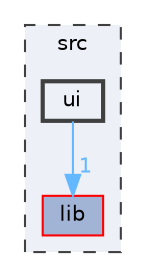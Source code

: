 digraph "C:/Users/igorc/lcom/g2/proj/src/ui"
{
 // LATEX_PDF_SIZE
  bgcolor="transparent";
  edge [fontname=Helvetica,fontsize=10,labelfontname=Helvetica,labelfontsize=10];
  node [fontname=Helvetica,fontsize=10,shape=box,height=0.2,width=0.4];
  compound=true
  subgraph clusterdir_68267d1309a1af8e8297ef4c3efbcdba {
    graph [ bgcolor="#edf0f7", pencolor="grey25", label="src", fontname=Helvetica,fontsize=10 style="filled,dashed", URL="dir_68267d1309a1af8e8297ef4c3efbcdba.html",tooltip=""]
  dir_c85d3e3c5052e9ad9ce18c6863244a25 [label="lib", fillcolor="#a2b4d6", color="red", style="filled", URL="dir_c85d3e3c5052e9ad9ce18c6863244a25.html",tooltip=""];
  dir_da5c6b39c0a2f54e57df6799511cd3ab [label="ui", fillcolor="#edf0f7", color="grey25", style="filled,bold", URL="dir_da5c6b39c0a2f54e57df6799511cd3ab.html",tooltip=""];
  }
  dir_da5c6b39c0a2f54e57df6799511cd3ab->dir_c85d3e3c5052e9ad9ce18c6863244a25 [headlabel="1", labeldistance=1.5 headhref="dir_000011_000004.html" color="steelblue1" fontcolor="steelblue1"];
}
